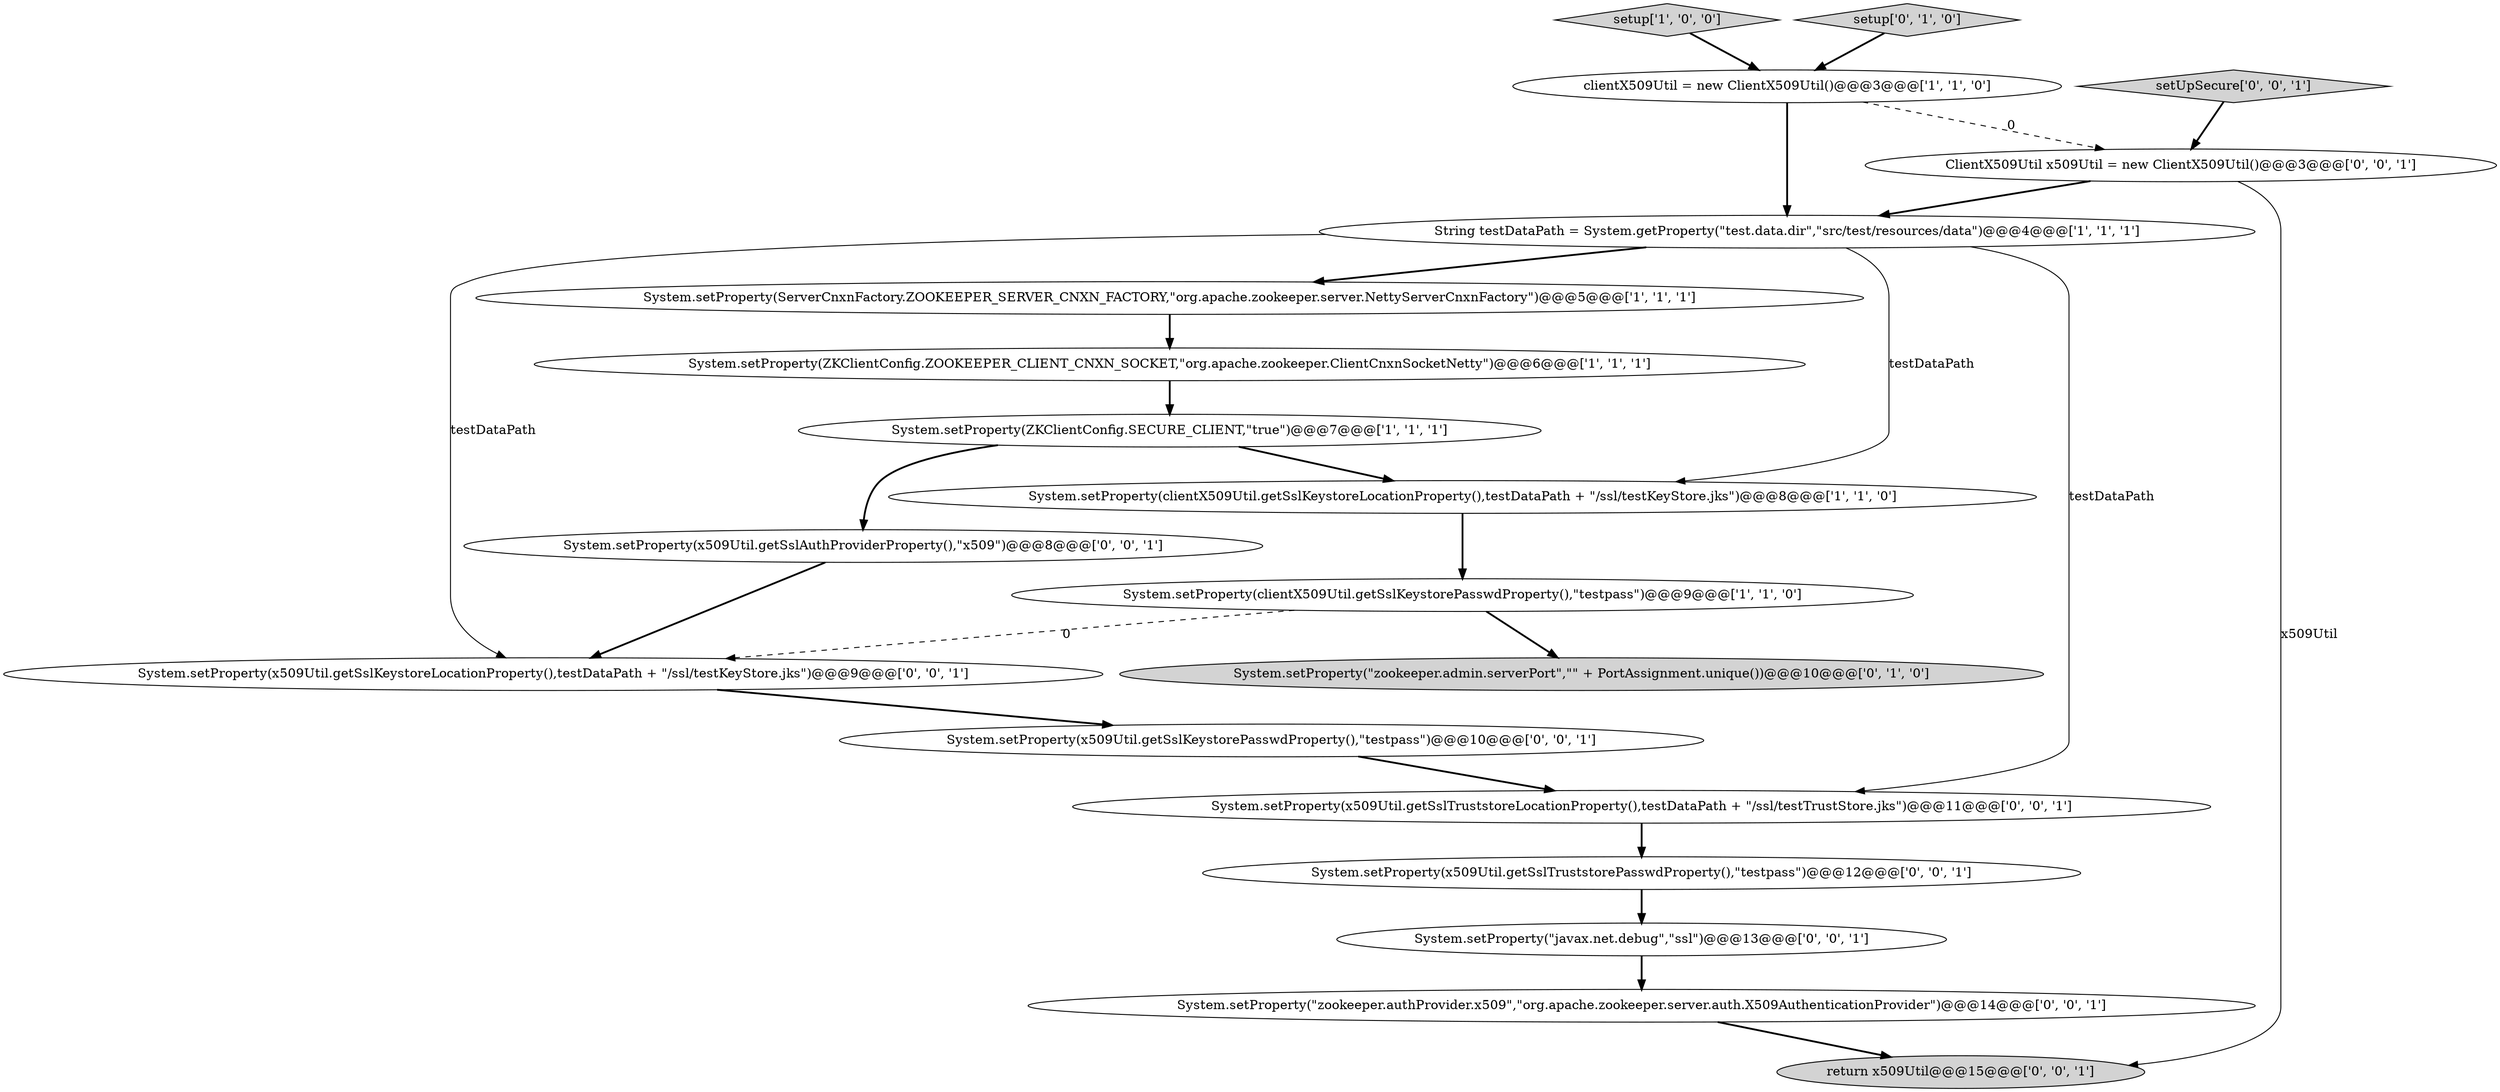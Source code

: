 digraph {
6 [style = filled, label = "System.setProperty(ServerCnxnFactory.ZOOKEEPER_SERVER_CNXN_FACTORY,\"org.apache.zookeeper.server.NettyServerCnxnFactory\")@@@5@@@['1', '1', '1']", fillcolor = white, shape = ellipse image = "AAA0AAABBB1BBB"];
4 [style = filled, label = "System.setProperty(ZKClientConfig.SECURE_CLIENT,\"true\")@@@7@@@['1', '1', '1']", fillcolor = white, shape = ellipse image = "AAA0AAABBB1BBB"];
12 [style = filled, label = "System.setProperty(x509Util.getSslTruststorePasswdProperty(),\"testpass\")@@@12@@@['0', '0', '1']", fillcolor = white, shape = ellipse image = "AAA0AAABBB3BBB"];
17 [style = filled, label = "System.setProperty(x509Util.getSslTruststoreLocationProperty(),testDataPath + \"/ssl/testTrustStore.jks\")@@@11@@@['0', '0', '1']", fillcolor = white, shape = ellipse image = "AAA0AAABBB3BBB"];
1 [style = filled, label = "String testDataPath = System.getProperty(\"test.data.dir\",\"src/test/resources/data\")@@@4@@@['1', '1', '1']", fillcolor = white, shape = ellipse image = "AAA0AAABBB1BBB"];
18 [style = filled, label = "System.setProperty(\"zookeeper.authProvider.x509\",\"org.apache.zookeeper.server.auth.X509AuthenticationProvider\")@@@14@@@['0', '0', '1']", fillcolor = white, shape = ellipse image = "AAA0AAABBB3BBB"];
0 [style = filled, label = "System.setProperty(clientX509Util.getSslKeystoreLocationProperty(),testDataPath + \"/ssl/testKeyStore.jks\")@@@8@@@['1', '1', '0']", fillcolor = white, shape = ellipse image = "AAA0AAABBB1BBB"];
13 [style = filled, label = "return x509Util@@@15@@@['0', '0', '1']", fillcolor = lightgray, shape = ellipse image = "AAA0AAABBB3BBB"];
15 [style = filled, label = "System.setProperty(x509Util.getSslKeystoreLocationProperty(),testDataPath + \"/ssl/testKeyStore.jks\")@@@9@@@['0', '0', '1']", fillcolor = white, shape = ellipse image = "AAA0AAABBB3BBB"];
3 [style = filled, label = "clientX509Util = new ClientX509Util()@@@3@@@['1', '1', '0']", fillcolor = white, shape = ellipse image = "AAA0AAABBB1BBB"];
7 [style = filled, label = "System.setProperty(clientX509Util.getSslKeystorePasswdProperty(),\"testpass\")@@@9@@@['1', '1', '0']", fillcolor = white, shape = ellipse image = "AAA0AAABBB1BBB"];
11 [style = filled, label = "setUpSecure['0', '0', '1']", fillcolor = lightgray, shape = diamond image = "AAA0AAABBB3BBB"];
19 [style = filled, label = "System.setProperty(x509Util.getSslKeystorePasswdProperty(),\"testpass\")@@@10@@@['0', '0', '1']", fillcolor = white, shape = ellipse image = "AAA0AAABBB3BBB"];
5 [style = filled, label = "setup['1', '0', '0']", fillcolor = lightgray, shape = diamond image = "AAA0AAABBB1BBB"];
2 [style = filled, label = "System.setProperty(ZKClientConfig.ZOOKEEPER_CLIENT_CNXN_SOCKET,\"org.apache.zookeeper.ClientCnxnSocketNetty\")@@@6@@@['1', '1', '1']", fillcolor = white, shape = ellipse image = "AAA0AAABBB1BBB"];
9 [style = filled, label = "setup['0', '1', '0']", fillcolor = lightgray, shape = diamond image = "AAA0AAABBB2BBB"];
16 [style = filled, label = "System.setProperty(\"javax.net.debug\",\"ssl\")@@@13@@@['0', '0', '1']", fillcolor = white, shape = ellipse image = "AAA0AAABBB3BBB"];
14 [style = filled, label = "ClientX509Util x509Util = new ClientX509Util()@@@3@@@['0', '0', '1']", fillcolor = white, shape = ellipse image = "AAA0AAABBB3BBB"];
10 [style = filled, label = "System.setProperty(x509Util.getSslAuthProviderProperty(),\"x509\")@@@8@@@['0', '0', '1']", fillcolor = white, shape = ellipse image = "AAA0AAABBB3BBB"];
8 [style = filled, label = "System.setProperty(\"zookeeper.admin.serverPort\",\"\" + PortAssignment.unique())@@@10@@@['0', '1', '0']", fillcolor = lightgray, shape = ellipse image = "AAA1AAABBB2BBB"];
1->17 [style = solid, label="testDataPath"];
7->8 [style = bold, label=""];
2->4 [style = bold, label=""];
7->15 [style = dashed, label="0"];
0->7 [style = bold, label=""];
16->18 [style = bold, label=""];
9->3 [style = bold, label=""];
18->13 [style = bold, label=""];
1->15 [style = solid, label="testDataPath"];
15->19 [style = bold, label=""];
17->12 [style = bold, label=""];
1->0 [style = solid, label="testDataPath"];
3->14 [style = dashed, label="0"];
1->6 [style = bold, label=""];
11->14 [style = bold, label=""];
6->2 [style = bold, label=""];
3->1 [style = bold, label=""];
12->16 [style = bold, label=""];
14->1 [style = bold, label=""];
19->17 [style = bold, label=""];
4->10 [style = bold, label=""];
14->13 [style = solid, label="x509Util"];
10->15 [style = bold, label=""];
5->3 [style = bold, label=""];
4->0 [style = bold, label=""];
}
